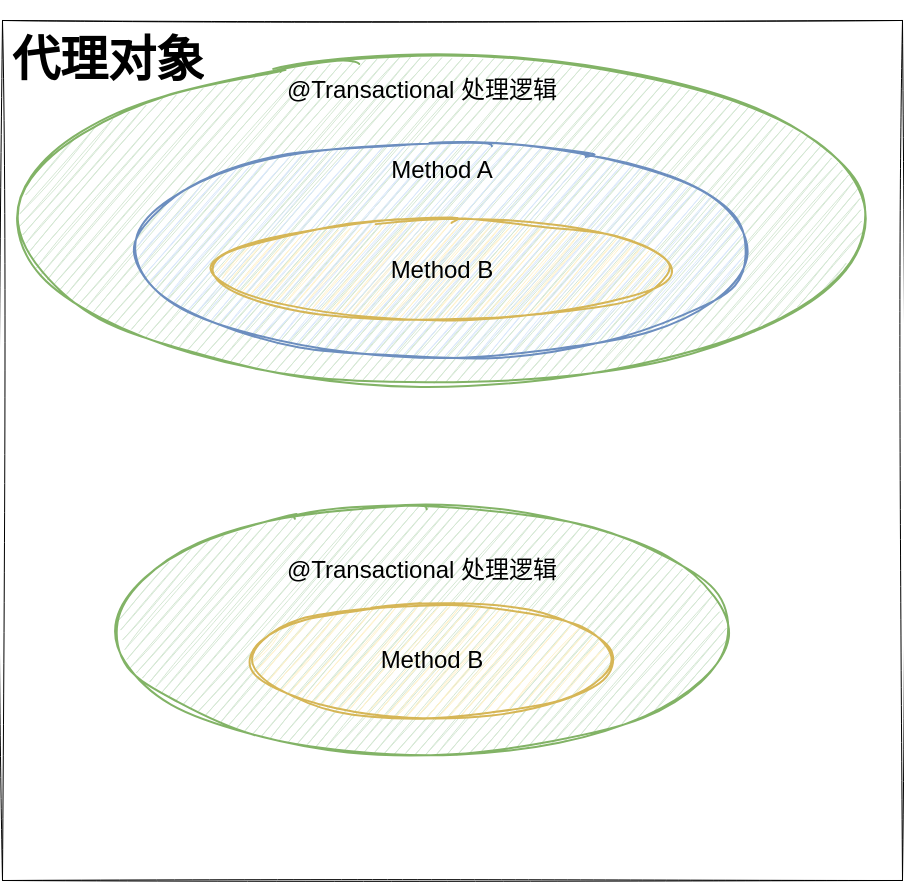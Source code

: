 <mxfile version="20.2.3" type="device"><diagram id="plw6ddloT51wndxeXcXh" name="第 1 页"><mxGraphModel dx="981" dy="533" grid="1" gridSize="10" guides="1" tooltips="1" connect="1" arrows="1" fold="1" page="1" pageScale="1" pageWidth="827" pageHeight="1169" math="0" shadow="0"><root><mxCell id="0"/><mxCell id="1" parent="0"/><mxCell id="JL0Ye_Y5stlyVzepzwNQ-8" value="" style="ellipse;whiteSpace=wrap;html=1;sketch=1;fillColor=#d5e8d4;strokeColor=#82b366;" vertex="1" parent="1"><mxGeometry x="40" y="280" width="420" height="160" as="geometry"/></mxCell><mxCell id="JL0Ye_Y5stlyVzepzwNQ-10" value="" style="ellipse;whiteSpace=wrap;html=1;sketch=1;fillColor=#dae8fc;strokeColor=#6c8ebf;" vertex="1" parent="1"><mxGeometry x="90" y="320" width="320" height="110" as="geometry"/></mxCell><mxCell id="JL0Ye_Y5stlyVzepzwNQ-11" value="" style="ellipse;whiteSpace=wrap;html=1;sketch=1;fillColor=#fff2cc;strokeColor=#d6b656;" vertex="1" parent="1"><mxGeometry x="130" y="360" width="240" height="50" as="geometry"/></mxCell><mxCell id="JL0Ye_Y5stlyVzepzwNQ-12" value="Method B" style="text;html=1;strokeColor=none;fillColor=none;align=center;verticalAlign=middle;whiteSpace=wrap;rounded=0;sketch=0;" vertex="1" parent="1"><mxGeometry x="220" y="370" width="60" height="30" as="geometry"/></mxCell><mxCell id="JL0Ye_Y5stlyVzepzwNQ-13" value="Method A" style="text;html=1;strokeColor=none;fillColor=none;align=center;verticalAlign=middle;whiteSpace=wrap;rounded=0;sketch=0;" vertex="1" parent="1"><mxGeometry x="220" y="320" width="60" height="30" as="geometry"/></mxCell><mxCell id="JL0Ye_Y5stlyVzepzwNQ-14" value="@Transactional 处理逻辑" style="text;html=1;strokeColor=none;fillColor=none;align=center;verticalAlign=middle;whiteSpace=wrap;rounded=0;sketch=0;" vertex="1" parent="1"><mxGeometry x="170" y="280" width="140" height="30" as="geometry"/></mxCell><mxCell id="JL0Ye_Y5stlyVzepzwNQ-18" value="" style="ellipse;whiteSpace=wrap;html=1;sketch=1;fillColor=#d5e8d4;strokeColor=#82b366;" vertex="1" parent="1"><mxGeometry x="80" y="500" width="320" height="130" as="geometry"/></mxCell><mxCell id="JL0Ye_Y5stlyVzepzwNQ-21" value="" style="ellipse;whiteSpace=wrap;html=1;fillColor=#fff2cc;strokeColor=#d6b656;sketch=1;" vertex="1" parent="1"><mxGeometry x="150" y="550" width="190" height="60" as="geometry"/></mxCell><mxCell id="JL0Ye_Y5stlyVzepzwNQ-22" value="Method B" style="text;html=1;strokeColor=none;fillColor=none;align=center;verticalAlign=middle;whiteSpace=wrap;rounded=0;" vertex="1" parent="1"><mxGeometry x="215" y="565" width="60" height="30" as="geometry"/></mxCell><mxCell id="JL0Ye_Y5stlyVzepzwNQ-23" value="@Transactional 处理逻辑" style="text;html=1;strokeColor=none;fillColor=none;align=center;verticalAlign=middle;whiteSpace=wrap;rounded=0;sketch=0;" vertex="1" parent="1"><mxGeometry x="170" y="520" width="140" height="30" as="geometry"/></mxCell><mxCell id="JL0Ye_Y5stlyVzepzwNQ-25" value="&lt;h1&gt;代理对象&lt;/h1&gt;" style="text;html=1;strokeColor=default;fillColor=none;spacing=5;spacingTop=-20;whiteSpace=wrap;overflow=hidden;rounded=0;sketch=1;strokeWidth=0.5;" vertex="1" parent="1"><mxGeometry x="30" y="260" width="450" height="430" as="geometry"/></mxCell></root></mxGraphModel></diagram></mxfile>